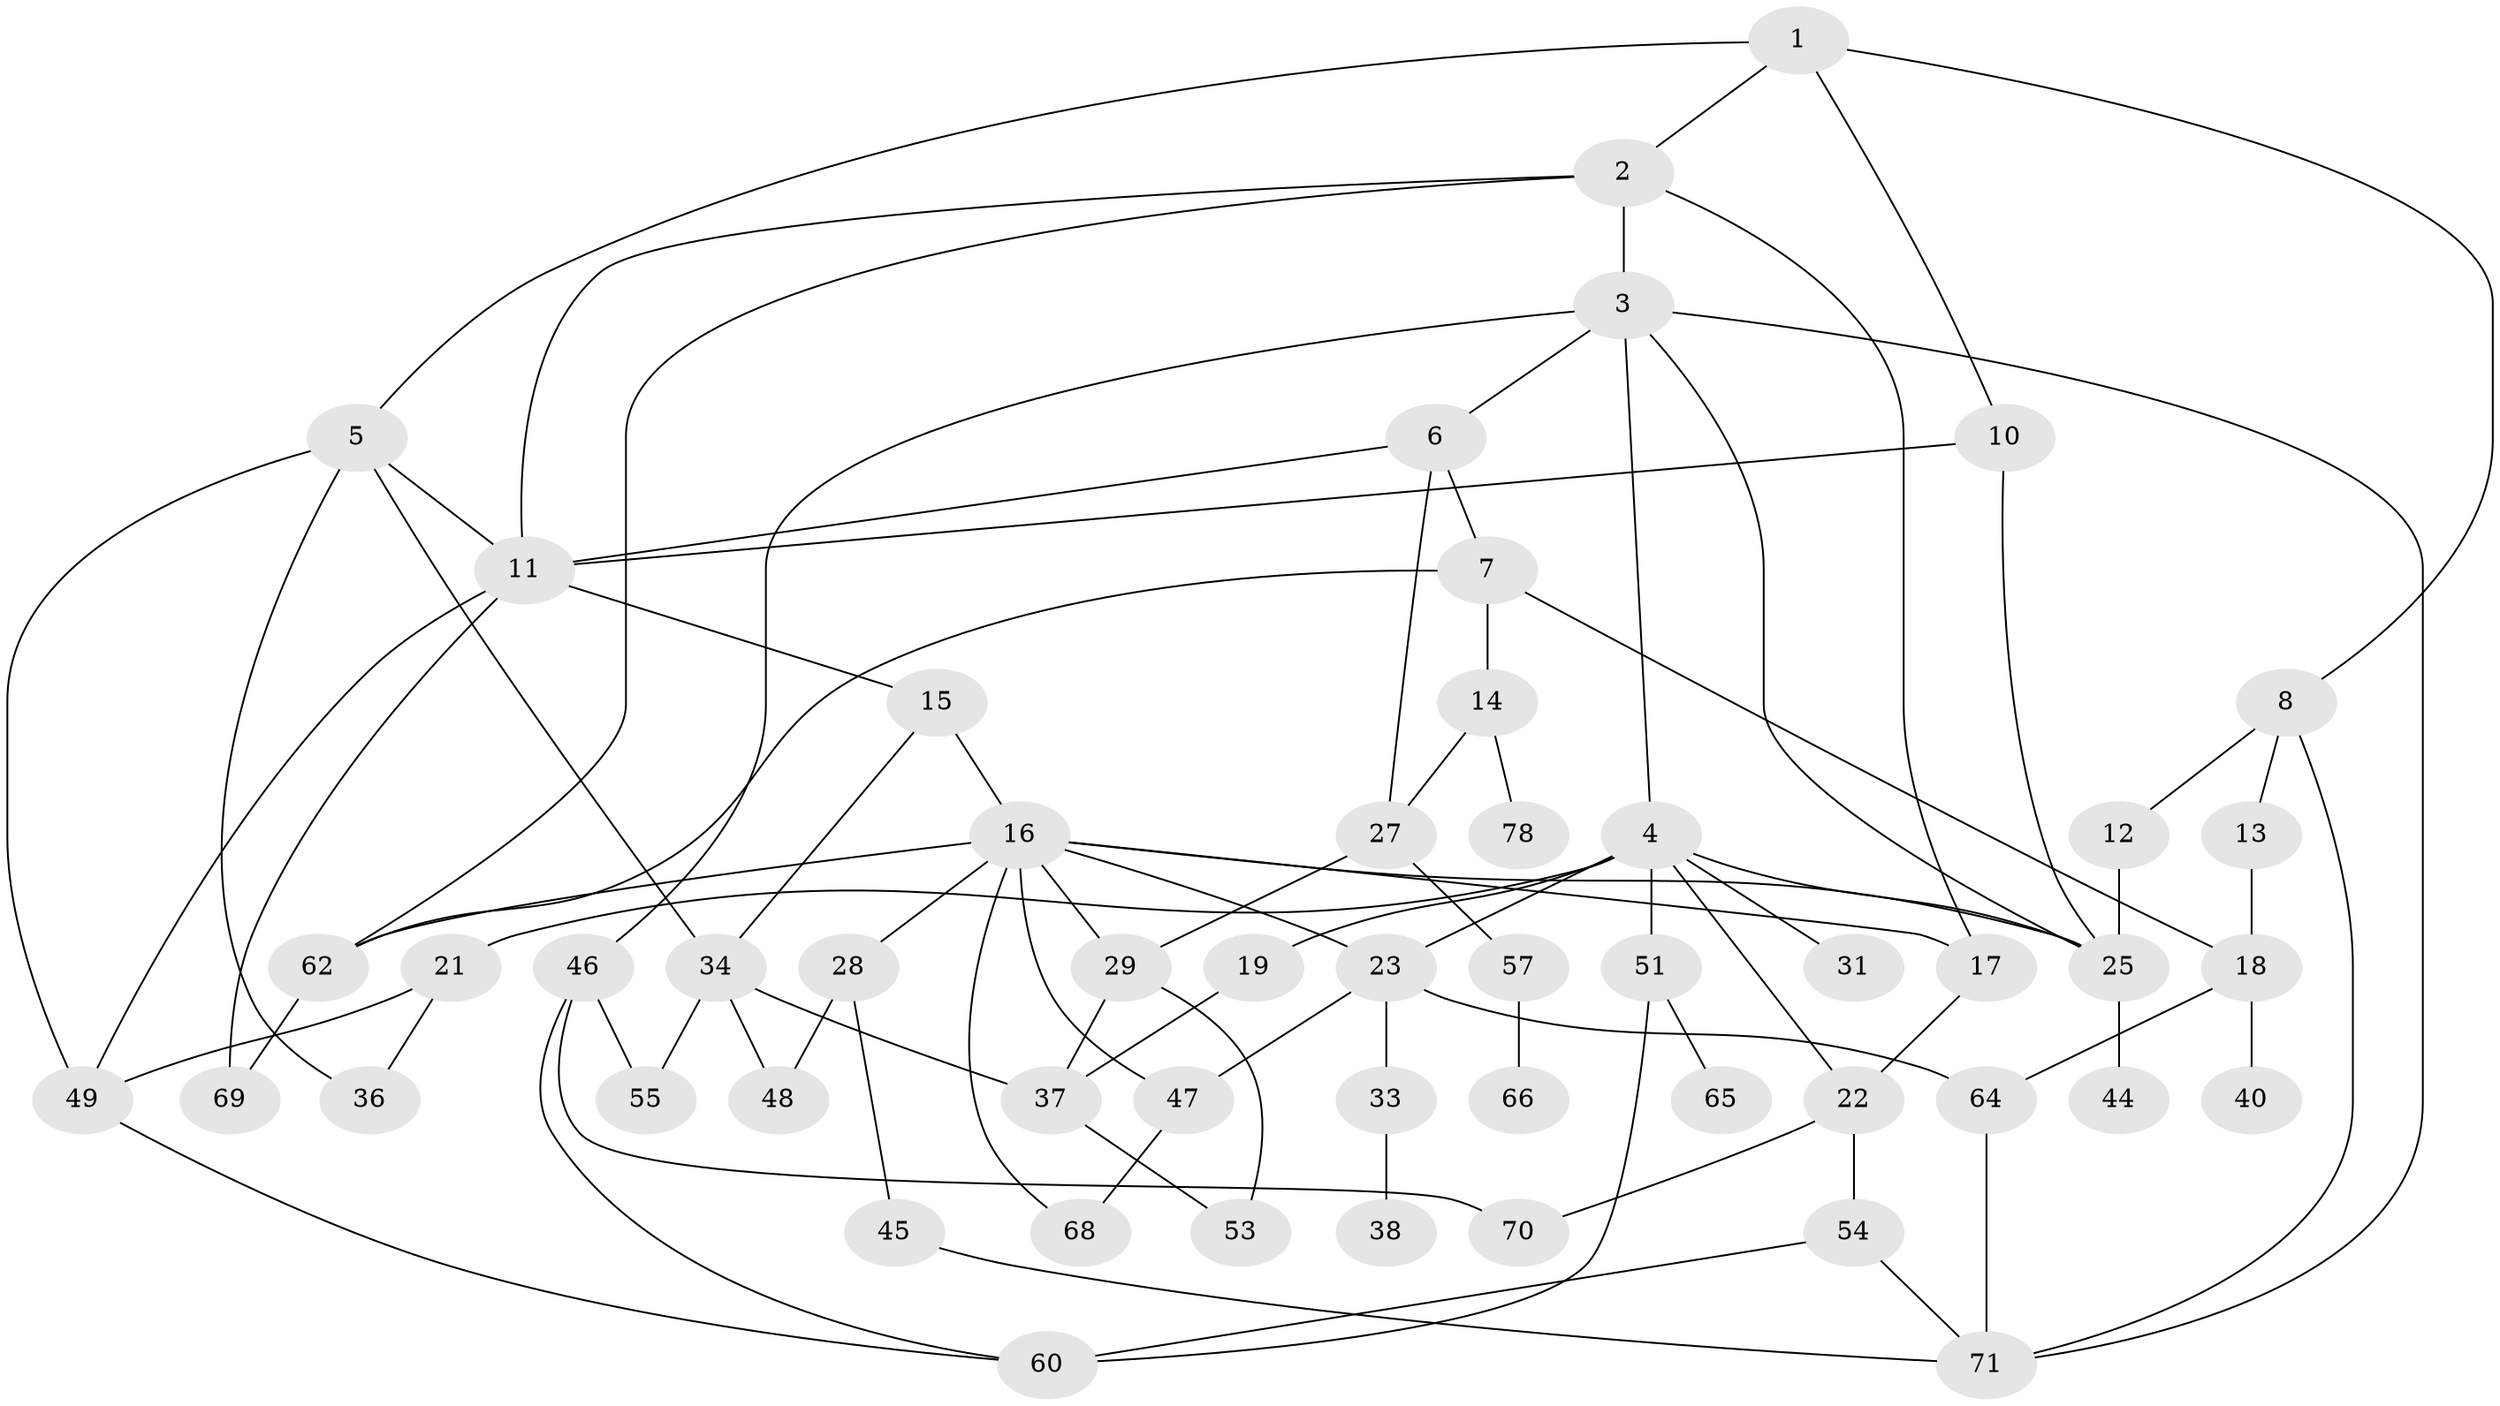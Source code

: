// Generated by graph-tools (version 1.1) at 2025/23/03/03/25 07:23:30]
// undirected, 53 vertices, 88 edges
graph export_dot {
graph [start="1"]
  node [color=gray90,style=filled];
  1 [super="+39"];
  2 [super="+9"];
  3;
  4 [super="+52"];
  5 [super="+24"];
  6 [super="+20"];
  7 [super="+72"];
  8;
  10;
  11 [super="+67"];
  12 [super="+58"];
  13;
  14;
  15 [super="+56"];
  16 [super="+26"];
  17 [super="+41"];
  18 [super="+35"];
  19 [super="+32"];
  21;
  22 [super="+43"];
  23 [super="+76"];
  25 [super="+30"];
  27 [super="+42"];
  28;
  29;
  31;
  33;
  34 [super="+74"];
  36;
  37 [super="+59"];
  38 [super="+50"];
  40;
  44;
  45;
  46 [super="+63"];
  47 [super="+61"];
  48;
  49 [super="+77"];
  51 [super="+80"];
  53;
  54;
  55;
  57;
  60 [super="+75"];
  62;
  64;
  65;
  66;
  68 [super="+73"];
  69;
  70;
  71 [super="+79"];
  78;
  1 -- 2;
  1 -- 5;
  1 -- 8;
  1 -- 10;
  2 -- 3;
  2 -- 17;
  2 -- 11;
  2 -- 62;
  3 -- 4;
  3 -- 6;
  3 -- 46;
  3 -- 25;
  3 -- 71;
  4 -- 19;
  4 -- 21;
  4 -- 31;
  4 -- 51;
  4 -- 25;
  4 -- 22;
  4 -- 23;
  5 -- 49;
  5 -- 34;
  5 -- 11;
  5 -- 36;
  6 -- 7;
  6 -- 27;
  6 -- 11;
  7 -- 14;
  7 -- 62;
  7 -- 18;
  8 -- 12;
  8 -- 13;
  8 -- 71;
  10 -- 11;
  10 -- 25;
  11 -- 15;
  11 -- 69;
  11 -- 49;
  12 -- 25;
  13 -- 18;
  14 -- 27;
  14 -- 78;
  15 -- 16;
  15 -- 34;
  16 -- 17;
  16 -- 23;
  16 -- 25;
  16 -- 28;
  16 -- 68;
  16 -- 29;
  16 -- 62;
  16 -- 47;
  17 -- 22;
  18 -- 64;
  18 -- 40;
  19 -- 37;
  21 -- 36;
  21 -- 49;
  22 -- 70;
  22 -- 54;
  23 -- 33;
  23 -- 47;
  23 -- 64;
  25 -- 44;
  27 -- 57 [weight=2];
  27 -- 29;
  28 -- 45;
  28 -- 48;
  29 -- 37;
  29 -- 53;
  33 -- 38;
  34 -- 55;
  34 -- 48;
  34 -- 37;
  37 -- 53;
  45 -- 71;
  46 -- 55;
  46 -- 70;
  46 -- 60;
  47 -- 68;
  49 -- 60;
  51 -- 60;
  51 -- 65;
  54 -- 71;
  54 -- 60;
  57 -- 66;
  62 -- 69;
  64 -- 71;
}

